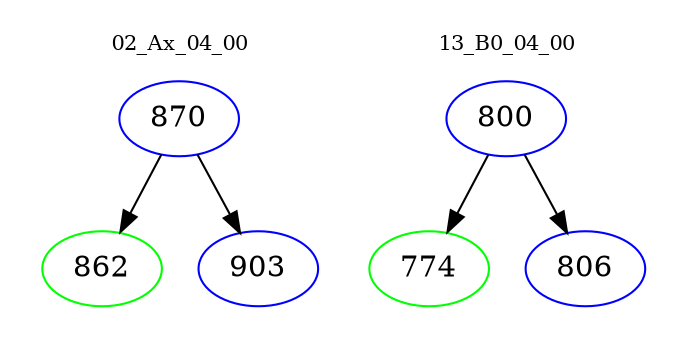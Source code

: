 digraph{
subgraph cluster_0 {
color = white
label = "02_Ax_04_00";
fontsize=10;
T0_870 [label="870", color="blue"]
T0_870 -> T0_862 [color="black"]
T0_862 [label="862", color="green"]
T0_870 -> T0_903 [color="black"]
T0_903 [label="903", color="blue"]
}
subgraph cluster_1 {
color = white
label = "13_B0_04_00";
fontsize=10;
T1_800 [label="800", color="blue"]
T1_800 -> T1_774 [color="black"]
T1_774 [label="774", color="green"]
T1_800 -> T1_806 [color="black"]
T1_806 [label="806", color="blue"]
}
}
